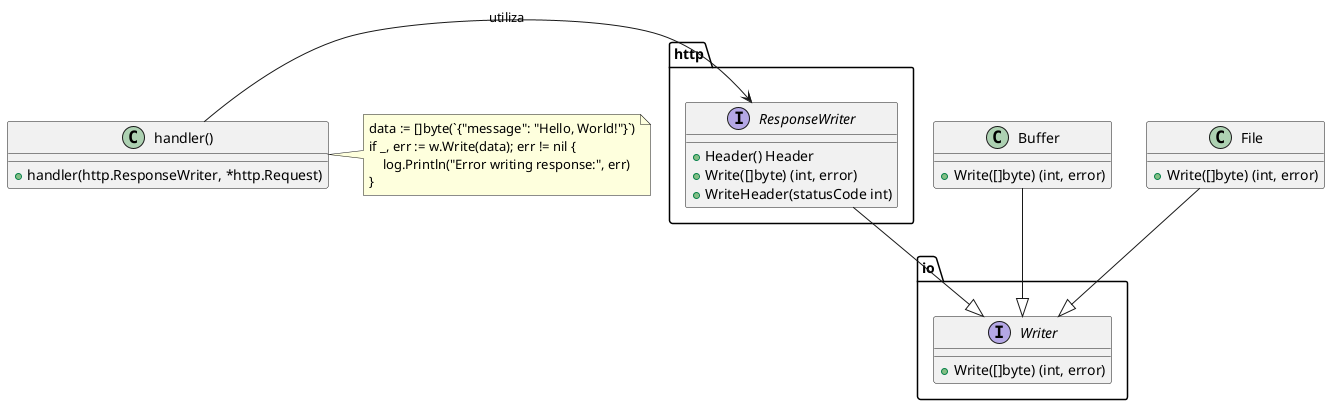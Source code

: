 @startuml

' Declaración de la interfaz io.Writer
interface "io.Writer" {
    + Write([]byte) (int, error)
}

' Declaración de la interfaz http.ResponseWriter que extiende io.Writer
interface "http.ResponseWriter" {
    + Header() Header
    + Write([]byte) (int, error)
    + WriteHeader(statusCode int)
}
"http.ResponseWriter" --|> "io.Writer"

' Función handler
class "handler()" {
    + handler(http.ResponseWriter, *http.Request)
}

' Interacción entre handler y http.ResponseWriter
"handler()" -right-> "http.ResponseWriter" : utiliza

' Clases y objetos que satisfacen la interfaz io.Writer
class "Buffer" {
    + Write([]byte) (int, error)
}
"Buffer" --|> "io.Writer"

class "File" {
    + Write([]byte) (int, error)
}
"File" --|> "io.Writer"

note right of "handler()"
  data := []byte(`{"message": "Hello, World!"}`)
  if _, err := w.Write(data); err != nil {
      log.Println("Error writing response:", err)
  }
end note

@enduml
